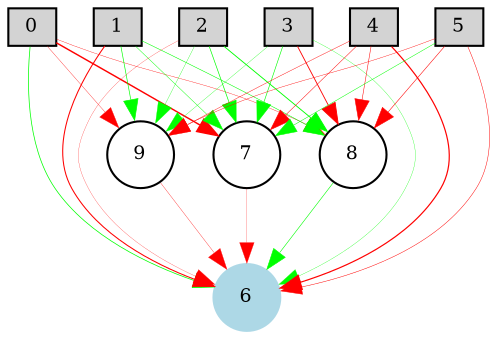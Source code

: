digraph {
	node [fontsize=9 height=0.2 shape=circle width=0.2]
		0 [shape=box style=filled]
		1 [shape=box style=filled]
		2 [shape=box style=filled]
		3 [shape=box style=filled]
		4 [shape=box style=filled]
		5 [shape=box style=filled]
		6 [color=lightblue style=filled]
			5 -> 9 [color=red penwidth=0.187110933202 style=solid]
			4 -> 7 [color=red penwidth=0.229015806464 style=solid]
			4 -> 8 [color=red penwidth=0.243534235532 style=solid]
			5 -> 6 [color=red penwidth=0.227740080423 style=solid]
			2 -> 8 [color=green penwidth=0.429068330701 style=solid]
			0 -> 7 [color=red penwidth=0.690366725942 style=solid]
			1 -> 6 [color=red penwidth=0.502106928483 style=solid]
			3 -> 7 [color=green penwidth=0.294170032416 style=solid]
			5 -> 8 [color=red penwidth=0.262136097191 style=solid]
			4 -> 9 [color=red penwidth=0.205646290231 style=solid]
			2 -> 9 [color=green penwidth=0.149788863459 style=solid]
			7 -> 6 [color=red penwidth=0.110139157634 style=solid]
			3 -> 6 [color=green penwidth=0.1463420482 style=solid]
			8 -> 6 [color=green penwidth=0.276885622209 style=solid]
			2 -> 6 [color=red penwidth=0.116579774035 style=solid]
			3 -> 9 [color=green penwidth=0.146425738607 style=solid]
			1 -> 9 [color=green penwidth=0.313186879672 style=solid]
			0 -> 8 [color=red penwidth=0.168354787391 style=solid]
			9 -> 6 [color=red penwidth=0.157584082996 style=solid]
			2 -> 7 [color=green penwidth=0.324686031144 style=solid]
			4 -> 6 [color=red penwidth=0.573815077852 style=solid]
			5 -> 7 [color=green penwidth=0.233371466947 style=solid]
			3 -> 8 [color=red penwidth=0.420598335541 style=solid]
			0 -> 6 [color=green penwidth=0.353728490096 style=solid]
			1 -> 8 [color=green penwidth=0.258806869949 style=solid]
			1 -> 7 [color=green penwidth=0.21304113933 style=solid]
			0 -> 9 [color=red penwidth=0.158353396598 style=solid]
}